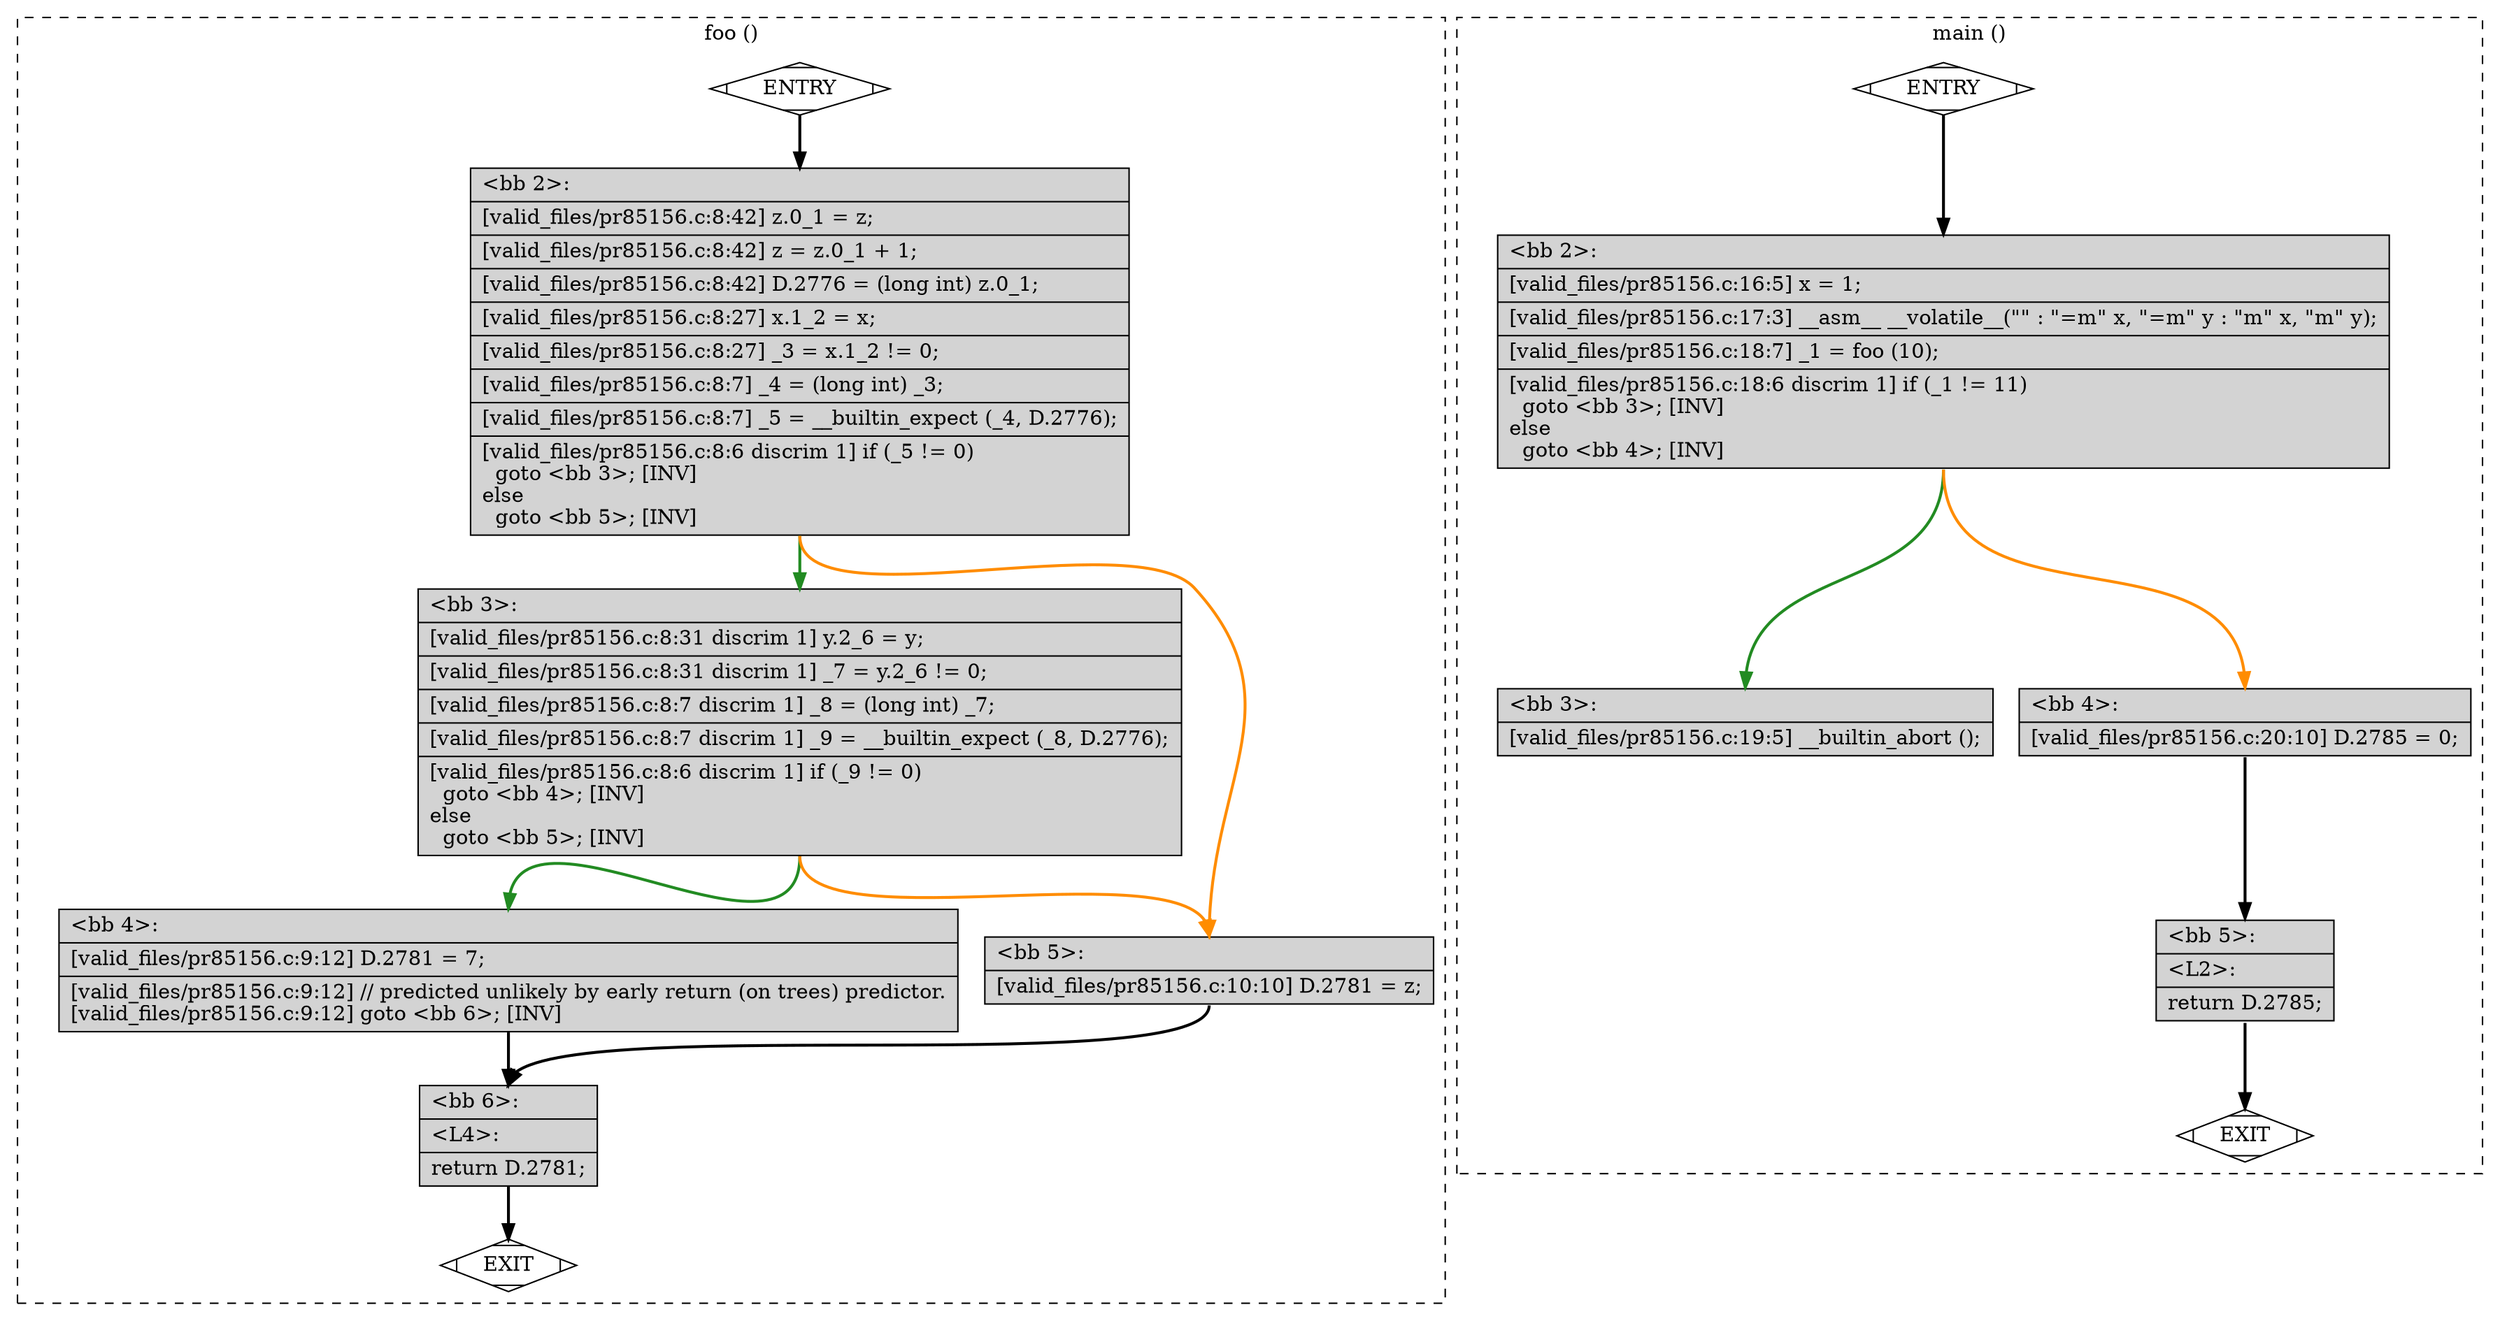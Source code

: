 digraph "a-pr85156.c.015t.cfg" {
overlap=false;
subgraph "cluster_foo" {
	style="dashed";
	color="black";
	label="foo ()";
	fn_0_basic_block_0 [shape=Mdiamond,style=filled,fillcolor=white,label="ENTRY"];

	fn_0_basic_block_1 [shape=Mdiamond,style=filled,fillcolor=white,label="EXIT"];

	fn_0_basic_block_2 [shape=record,style=filled,fillcolor=lightgrey,label="{\<bb\ 2\>:\l\
|[valid_files/pr85156.c:8:42]\ z.0_1\ =\ z;\l\
|[valid_files/pr85156.c:8:42]\ z\ =\ z.0_1\ +\ 1;\l\
|[valid_files/pr85156.c:8:42]\ D.2776\ =\ (long\ int)\ z.0_1;\l\
|[valid_files/pr85156.c:8:27]\ x.1_2\ =\ x;\l\
|[valid_files/pr85156.c:8:27]\ _3\ =\ x.1_2\ !=\ 0;\l\
|[valid_files/pr85156.c:8:7]\ _4\ =\ (long\ int)\ _3;\l\
|[valid_files/pr85156.c:8:7]\ _5\ =\ __builtin_expect\ (_4,\ D.2776);\l\
|[valid_files/pr85156.c:8:6\ discrim\ 1]\ if\ (_5\ !=\ 0)\l\
\ \ goto\ \<bb\ 3\>;\ [INV]\l\
else\l\
\ \ goto\ \<bb\ 5\>;\ [INV]\l\
}"];

	fn_0_basic_block_3 [shape=record,style=filled,fillcolor=lightgrey,label="{\<bb\ 3\>:\l\
|[valid_files/pr85156.c:8:31\ discrim\ 1]\ y.2_6\ =\ y;\l\
|[valid_files/pr85156.c:8:31\ discrim\ 1]\ _7\ =\ y.2_6\ !=\ 0;\l\
|[valid_files/pr85156.c:8:7\ discrim\ 1]\ _8\ =\ (long\ int)\ _7;\l\
|[valid_files/pr85156.c:8:7\ discrim\ 1]\ _9\ =\ __builtin_expect\ (_8,\ D.2776);\l\
|[valid_files/pr85156.c:8:6\ discrim\ 1]\ if\ (_9\ !=\ 0)\l\
\ \ goto\ \<bb\ 4\>;\ [INV]\l\
else\l\
\ \ goto\ \<bb\ 5\>;\ [INV]\l\
}"];

	fn_0_basic_block_4 [shape=record,style=filled,fillcolor=lightgrey,label="{\<bb\ 4\>:\l\
|[valid_files/pr85156.c:9:12]\ D.2781\ =\ 7;\l\
|[valid_files/pr85156.c:9:12]\ //\ predicted\ unlikely\ by\ early\ return\ (on\ trees)\ predictor.\l\
[valid_files/pr85156.c:9:12]\ goto\ \<bb\ 6\>;\ [INV]\l\
}"];

	fn_0_basic_block_5 [shape=record,style=filled,fillcolor=lightgrey,label="{\<bb\ 5\>:\l\
|[valid_files/pr85156.c:10:10]\ D.2781\ =\ z;\l\
}"];

	fn_0_basic_block_6 [shape=record,style=filled,fillcolor=lightgrey,label="{\<bb\ 6\>:\l\
|\<L4\>:\l\
|return\ D.2781;\l\
}"];

	fn_0_basic_block_0:s -> fn_0_basic_block_2:n [style="solid,bold",color=black,weight=100,constraint=true];
	fn_0_basic_block_2:s -> fn_0_basic_block_3:n [style="solid,bold",color=forestgreen,weight=10,constraint=true];
	fn_0_basic_block_2:s -> fn_0_basic_block_5:n [style="solid,bold",color=darkorange,weight=10,constraint=true];
	fn_0_basic_block_3:s -> fn_0_basic_block_4:n [style="solid,bold",color=forestgreen,weight=10,constraint=true];
	fn_0_basic_block_3:s -> fn_0_basic_block_5:n [style="solid,bold",color=darkorange,weight=10,constraint=true];
	fn_0_basic_block_4:s -> fn_0_basic_block_6:n [style="solid,bold",color=black,weight=100,constraint=true];
	fn_0_basic_block_5:s -> fn_0_basic_block_6:n [style="solid,bold",color=black,weight=100,constraint=true];
	fn_0_basic_block_6:s -> fn_0_basic_block_1:n [style="solid,bold",color=black,weight=10,constraint=true];
	fn_0_basic_block_0:s -> fn_0_basic_block_1:n [style="invis",constraint=true];
}
subgraph "cluster_main" {
	style="dashed";
	color="black";
	label="main ()";
	fn_1_basic_block_0 [shape=Mdiamond,style=filled,fillcolor=white,label="ENTRY"];

	fn_1_basic_block_1 [shape=Mdiamond,style=filled,fillcolor=white,label="EXIT"];

	fn_1_basic_block_2 [shape=record,style=filled,fillcolor=lightgrey,label="{\<bb\ 2\>:\l\
|[valid_files/pr85156.c:16:5]\ x\ =\ 1;\l\
|[valid_files/pr85156.c:17:3]\ __asm__\ __volatile__(\"\"\ :\ \"=m\"\ x,\ \"=m\"\ y\ :\ \"m\"\ x,\ \"m\"\ y);\l\
|[valid_files/pr85156.c:18:7]\ _1\ =\ foo\ (10);\l\
|[valid_files/pr85156.c:18:6\ discrim\ 1]\ if\ (_1\ !=\ 11)\l\
\ \ goto\ \<bb\ 3\>;\ [INV]\l\
else\l\
\ \ goto\ \<bb\ 4\>;\ [INV]\l\
}"];

	fn_1_basic_block_3 [shape=record,style=filled,fillcolor=lightgrey,label="{\<bb\ 3\>:\l\
|[valid_files/pr85156.c:19:5]\ __builtin_abort\ ();\l\
}"];

	fn_1_basic_block_4 [shape=record,style=filled,fillcolor=lightgrey,label="{\<bb\ 4\>:\l\
|[valid_files/pr85156.c:20:10]\ D.2785\ =\ 0;\l\
}"];

	fn_1_basic_block_5 [shape=record,style=filled,fillcolor=lightgrey,label="{\<bb\ 5\>:\l\
|\<L2\>:\l\
|return\ D.2785;\l\
}"];

	fn_1_basic_block_0:s -> fn_1_basic_block_2:n [style="solid,bold",color=black,weight=100,constraint=true];
	fn_1_basic_block_2:s -> fn_1_basic_block_3:n [style="solid,bold",color=forestgreen,weight=10,constraint=true];
	fn_1_basic_block_2:s -> fn_1_basic_block_4:n [style="solid,bold",color=darkorange,weight=10,constraint=true];
	fn_1_basic_block_4:s -> fn_1_basic_block_5:n [style="solid,bold",color=black,weight=100,constraint=true];
	fn_1_basic_block_5:s -> fn_1_basic_block_1:n [style="solid,bold",color=black,weight=10,constraint=true];
	fn_1_basic_block_0:s -> fn_1_basic_block_1:n [style="invis",constraint=true];
}
}
